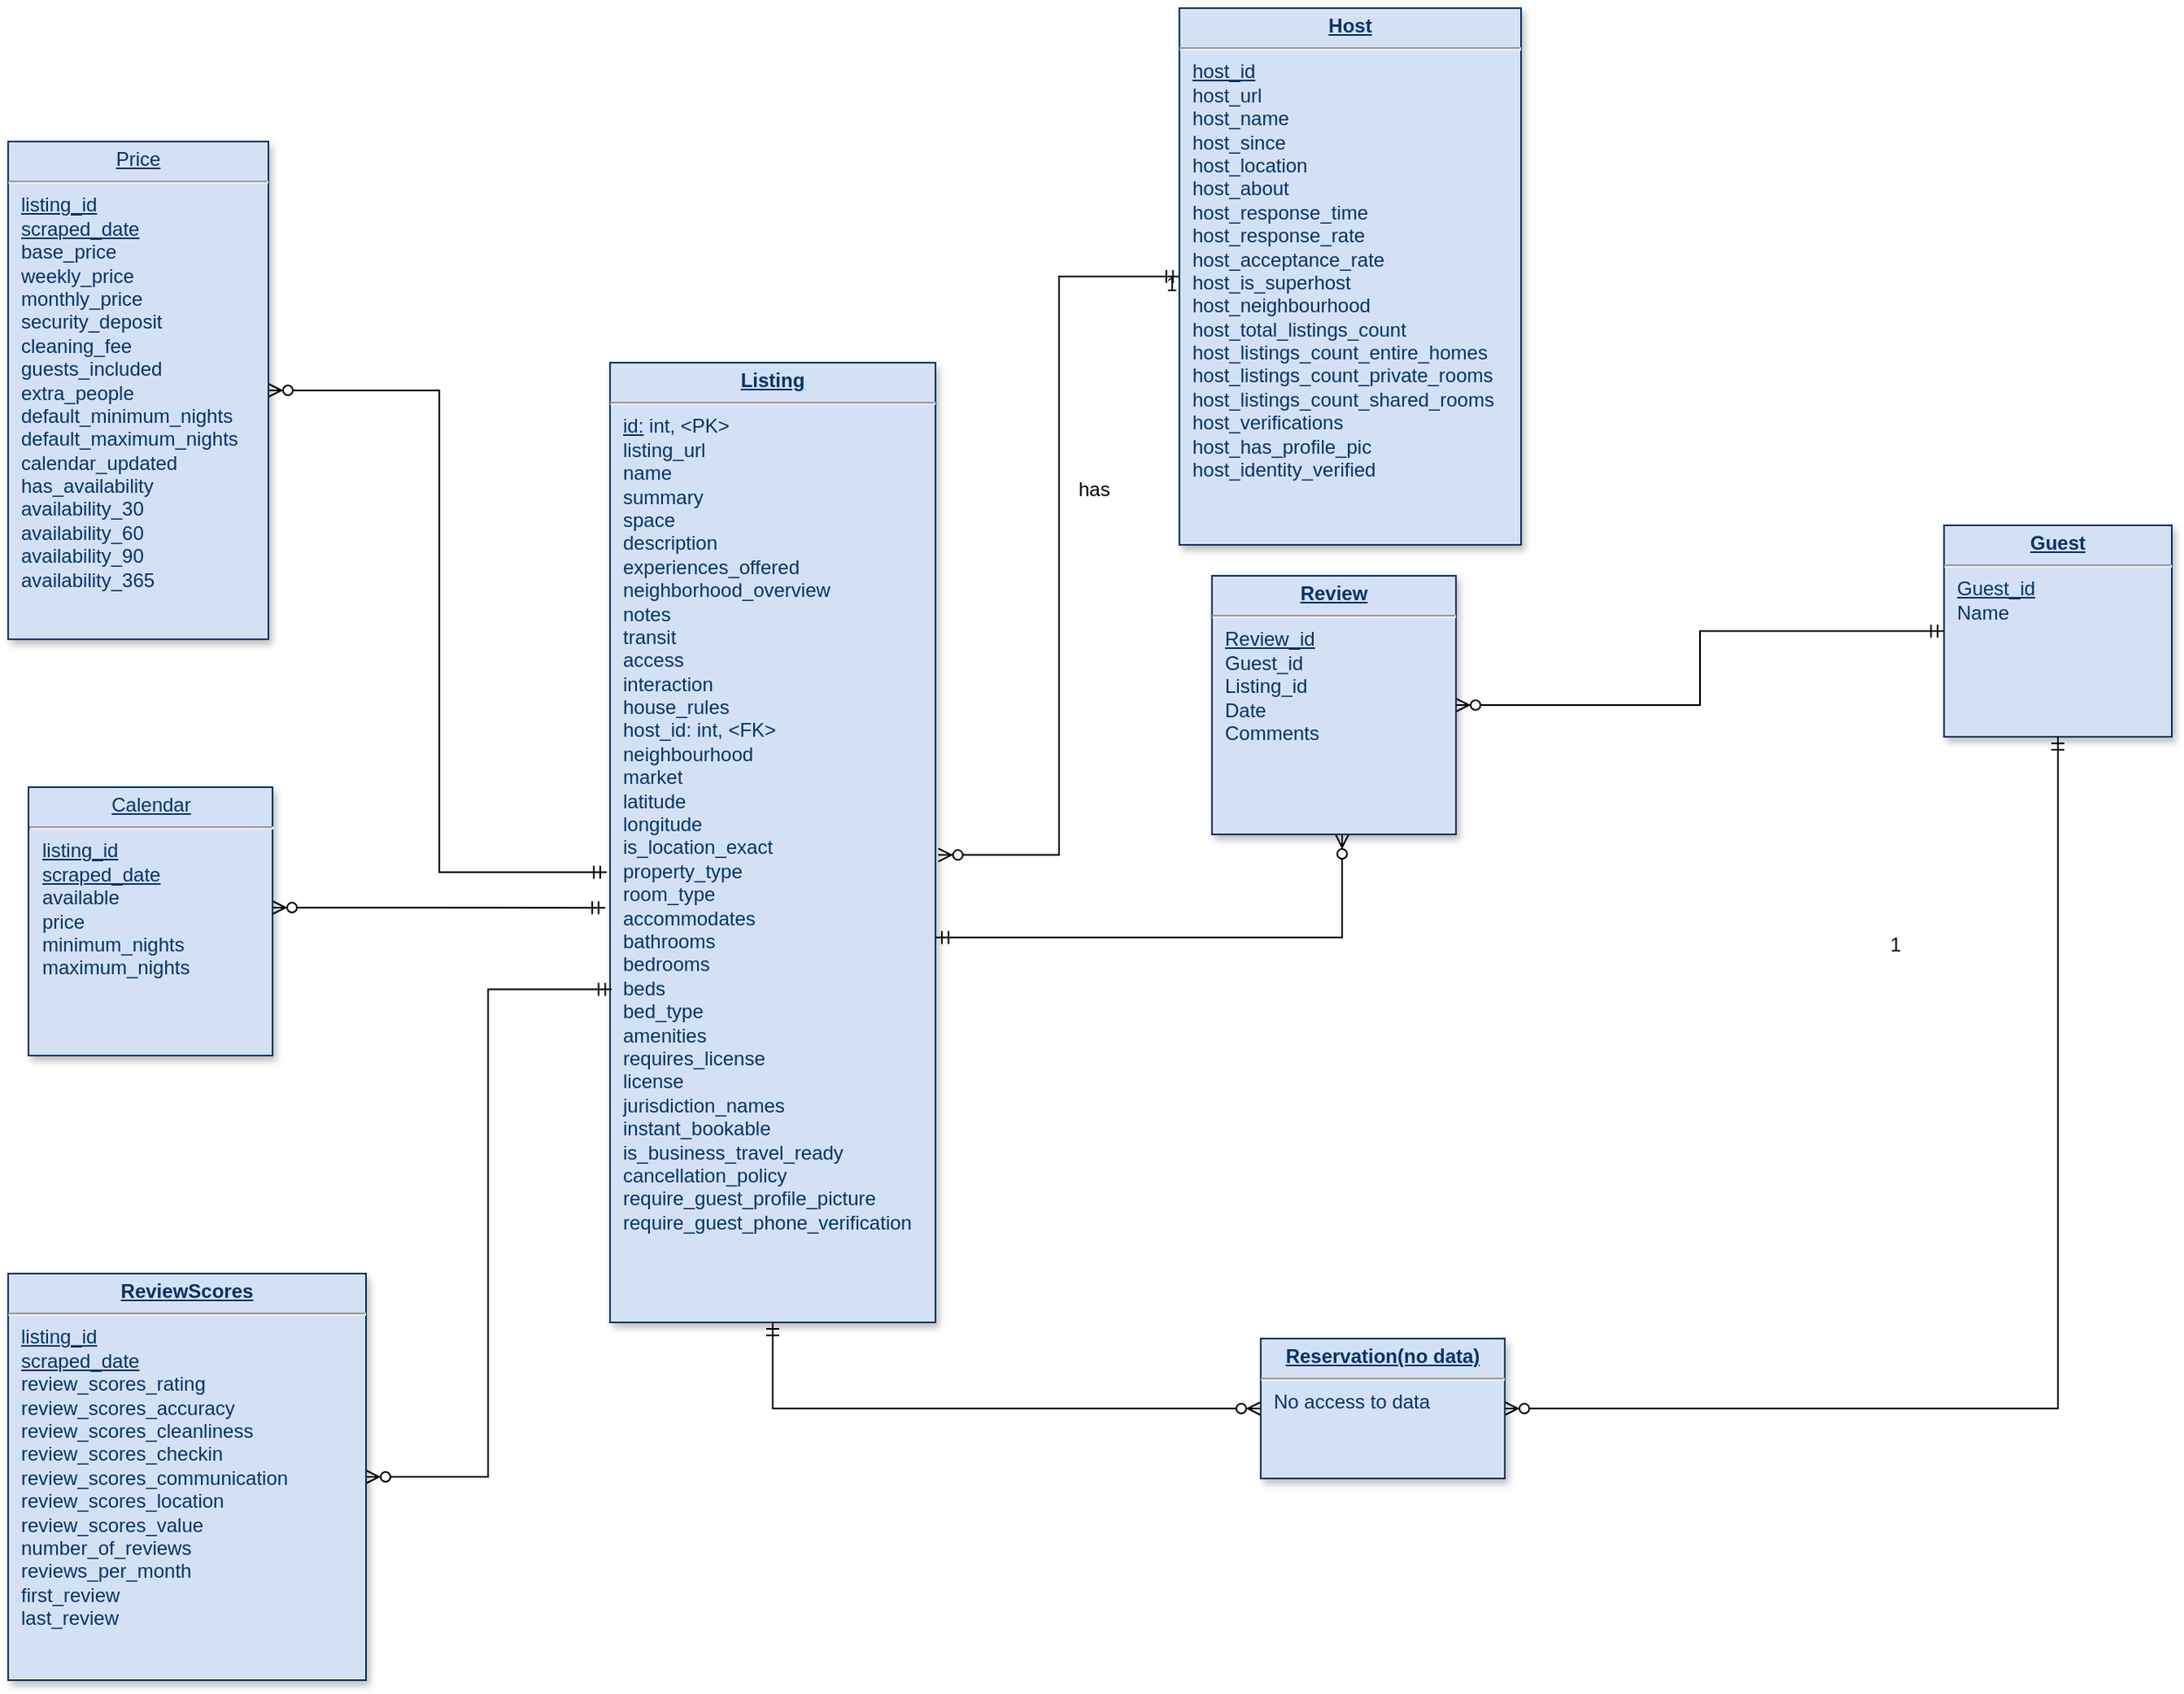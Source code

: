 <mxfile version="13.0.1" type="github" pages="2">
  <diagram name="Page-1" id="efa7a0a1-bf9b-a30e-e6df-94a7791c09e9">
    <mxGraphModel dx="1694" dy="450" grid="1" gridSize="10" guides="1" tooltips="1" connect="1" arrows="1" fold="1" page="1" pageScale="1" pageWidth="826" pageHeight="1169" background="#ffffff" math="0" shadow="0">
      <root>
        <mxCell id="0" />
        <mxCell id="1" parent="0" />
        <mxCell id="lqqPhRJmZ2Nz2HQKzQpE-115" style="rounded=0;orthogonalLoop=1;jettySize=auto;html=1;entryX=1.009;entryY=0.513;entryDx=0;entryDy=0;entryPerimeter=0;edgeStyle=elbowEdgeStyle;startArrow=ERmandOne;startFill=0;endArrow=ERzeroToMany;endFill=1;" parent="1" source="19" target="25" edge="1">
          <mxGeometry relative="1" as="geometry" />
        </mxCell>
        <mxCell id="19" value="&lt;p style=&quot;margin: 0px ; margin-top: 4px ; text-align: center ; text-decoration: underline&quot;&gt;&lt;strong&gt;Host&lt;/strong&gt;&lt;/p&gt;&lt;hr&gt;&lt;p style=&quot;margin: 0px ; margin-left: 8px&quot;&gt;&lt;u&gt;host_id&lt;/u&gt;&lt;/p&gt;&lt;p style=&quot;margin: 0px ; margin-left: 8px&quot;&gt;&lt;u&gt;&lt;/u&gt;&lt;/p&gt;&lt;p style=&quot;margin: 0px ; margin-left: 8px&quot;&gt;host_url&lt;/p&gt;&lt;p style=&quot;margin: 0px ; margin-left: 8px&quot;&gt;host_name&lt;/p&gt;&lt;p style=&quot;margin: 0px ; margin-left: 8px&quot;&gt;host_since&lt;/p&gt;&lt;p style=&quot;margin: 0px ; margin-left: 8px&quot;&gt;host_location&lt;/p&gt;&lt;p style=&quot;margin: 0px ; margin-left: 8px&quot;&gt;host_about&lt;/p&gt;&lt;p style=&quot;margin: 0px ; margin-left: 8px&quot;&gt;host_response_time&lt;/p&gt;&lt;p style=&quot;margin: 0px ; margin-left: 8px&quot;&gt;host_response_rate&lt;/p&gt;&lt;p style=&quot;margin: 0px ; margin-left: 8px&quot;&gt;host_acceptance_rate&lt;/p&gt;&lt;p style=&quot;margin: 0px ; margin-left: 8px&quot;&gt;host_is_superhost&lt;/p&gt;&lt;p style=&quot;margin: 0px ; margin-left: 8px&quot;&gt;host_neighbourhood&lt;/p&gt;&lt;p style=&quot;margin: 0px ; margin-left: 8px&quot;&gt;host_total_listings_count&lt;/p&gt;&lt;p style=&quot;margin: 0px ; margin-left: 8px&quot;&gt;host_listings_count_entire_homes&lt;/p&gt;&lt;p style=&quot;margin: 0px ; margin-left: 8px&quot;&gt;host_listings_count_private_rooms&lt;/p&gt;&lt;p style=&quot;margin: 0px ; margin-left: 8px&quot;&gt;host_listings_count_shared_rooms&lt;/p&gt;&lt;p style=&quot;margin: 0px ; margin-left: 8px&quot;&gt;host_verifications&lt;/p&gt;&lt;p style=&quot;margin: 0px ; margin-left: 8px&quot;&gt;host_has_profile_pic&lt;/p&gt;&lt;p style=&quot;margin: 0px ; margin-left: 8px&quot;&gt;host_identity_verified&lt;/p&gt;&lt;p style=&quot;margin: 0px ; margin-left: 8px&quot;&gt;&lt;br&gt;&lt;/p&gt;&lt;p style=&quot;margin: 0px ; margin-left: 8px&quot;&gt;&lt;br&gt;&lt;/p&gt;&lt;p style=&quot;margin: 0px ; margin-left: 8px&quot;&gt;&lt;br&gt;&lt;/p&gt;&lt;p style=&quot;margin: 0px ; margin-left: 8px&quot;&gt;&lt;br&gt;&lt;/p&gt;&lt;p style=&quot;margin: 0px ; margin-left: 8px&quot;&gt;&lt;br&gt;&lt;/p&gt;&lt;div&gt;&lt;br&gt;&lt;/div&gt;&lt;div&gt;&lt;br&gt;&lt;/div&gt;" style="verticalAlign=top;align=left;overflow=fill;fontSize=12;fontFamily=Helvetica;html=1;strokeColor=#003366;shadow=1;fillColor=#D4E1F5;fontColor=#003366" parent="1" vertex="1">
          <mxGeometry x="320" y="22" width="210" height="330" as="geometry" />
        </mxCell>
        <mxCell id="25" value="&lt;p style=&quot;margin: 0px ; margin-top: 4px ; text-align: center ; text-decoration: underline&quot;&gt;&lt;strong&gt;Listing&lt;/strong&gt;&lt;/p&gt;&lt;hr&gt;&lt;p style=&quot;margin: 0px ; margin-left: 8px&quot;&gt;&lt;u&gt;id:&lt;/u&gt; int, &amp;lt;PK&amp;gt;&lt;/p&gt;&lt;p style=&quot;margin: 0px ; margin-left: 8px&quot;&gt;listing_url&lt;br&gt;&lt;/p&gt;&lt;p style=&quot;margin: 0px ; margin-left: 8px&quot;&gt;&lt;span&gt;name&lt;/span&gt;&lt;br&gt;&lt;/p&gt;&lt;p style=&quot;margin: 0px ; margin-left: 8px&quot;&gt;&lt;span&gt;summary&lt;/span&gt;&lt;/p&gt;&lt;p style=&quot;margin: 0px ; margin-left: 8px&quot;&gt;&lt;span&gt;&lt;/span&gt;&lt;/p&gt;&lt;p style=&quot;margin: 0px ; margin-left: 8px&quot;&gt;space&lt;/p&gt;&lt;p style=&quot;margin: 0px ; margin-left: 8px&quot;&gt;description&lt;/p&gt;&lt;p style=&quot;margin: 0px ; margin-left: 8px&quot;&gt;experiences_offered&lt;/p&gt;&lt;p style=&quot;margin: 0px ; margin-left: 8px&quot;&gt;neighborhood_overview&lt;/p&gt;&lt;p style=&quot;margin: 0px ; margin-left: 8px&quot;&gt;notes&lt;/p&gt;&lt;p style=&quot;margin: 0px ; margin-left: 8px&quot;&gt;transit&lt;/p&gt;&lt;p style=&quot;margin: 0px ; margin-left: 8px&quot;&gt;access&lt;/p&gt;&lt;p style=&quot;margin: 0px ; margin-left: 8px&quot;&gt;interaction&lt;/p&gt;&lt;p style=&quot;margin: 0px ; margin-left: 8px&quot;&gt;house_rules&lt;/p&gt;&lt;p style=&quot;margin: 0px ; margin-left: 8px&quot;&gt;host_id: int, &amp;lt;FK&amp;gt;&lt;/p&gt;&lt;p style=&quot;margin: 0px ; margin-left: 8px&quot;&gt;neighbourhood&lt;/p&gt;&lt;p style=&quot;margin: 0px ; margin-left: 8px&quot;&gt;market&lt;/p&gt;&lt;p style=&quot;margin: 0px ; margin-left: 8px&quot;&gt;latitude&lt;/p&gt;&lt;p style=&quot;margin: 0px ; margin-left: 8px&quot;&gt;longitude&lt;/p&gt;&lt;p style=&quot;margin: 0px ; margin-left: 8px&quot;&gt;is_location_exact&lt;/p&gt;&lt;p style=&quot;margin: 0px ; margin-left: 8px&quot;&gt;property_type&lt;/p&gt;&lt;p style=&quot;margin: 0px ; margin-left: 8px&quot;&gt;room_type&lt;/p&gt;&lt;p style=&quot;margin: 0px ; margin-left: 8px&quot;&gt;accommodates&lt;/p&gt;&lt;p style=&quot;margin: 0px ; margin-left: 8px&quot;&gt;bathrooms&lt;/p&gt;&lt;p style=&quot;margin: 0px ; margin-left: 8px&quot;&gt;bedrooms&lt;/p&gt;&lt;p style=&quot;margin: 0px ; margin-left: 8px&quot;&gt;beds&lt;/p&gt;&lt;p style=&quot;margin: 0px ; margin-left: 8px&quot;&gt;bed_type&lt;/p&gt;&lt;p style=&quot;margin: 0px ; margin-left: 8px&quot;&gt;amenities&lt;/p&gt;&lt;p style=&quot;margin: 0px ; margin-left: 8px&quot;&gt;requires_license&lt;/p&gt;&lt;p style=&quot;margin: 0px ; margin-left: 8px&quot;&gt;license&lt;/p&gt;&lt;p style=&quot;margin: 0px ; margin-left: 8px&quot;&gt;jurisdiction_names&lt;/p&gt;&lt;p style=&quot;margin: 0px ; margin-left: 8px&quot;&gt;instant_bookable&lt;br&gt;&lt;/p&gt;&lt;p style=&quot;margin: 0px ; margin-left: 8px&quot;&gt;is_business_travel_ready&lt;/p&gt;&lt;p style=&quot;margin: 0px ; margin-left: 8px&quot;&gt;cancellation_policy&lt;/p&gt;&lt;p style=&quot;margin: 0px ; margin-left: 8px&quot;&gt;require_guest_profile_picture&lt;/p&gt;&lt;p style=&quot;margin: 0px ; margin-left: 8px&quot;&gt;require_guest_phone_verification&lt;/p&gt;&lt;p style=&quot;margin: 0px ; margin-left: 8px&quot;&gt;&lt;br&gt;&lt;/p&gt;&lt;div&gt;&lt;br&gt;&lt;/div&gt;&lt;div&gt;&lt;br&gt;&lt;/div&gt;&lt;div&gt;&lt;br&gt;&lt;/div&gt;&lt;div&gt;&lt;br&gt;&lt;/div&gt;&lt;p style=&quot;margin: 0px ; margin-left: 8px&quot;&gt;&lt;br&gt;&lt;/p&gt;&lt;div&gt;&lt;br&gt;&lt;/div&gt;&lt;p style=&quot;margin: 0px ; margin-left: 8px&quot;&gt;&lt;br&gt;&lt;/p&gt;&lt;div&gt;&lt;br&gt;&lt;/div&gt;&lt;div&gt;&lt;br&gt;&lt;/div&gt;&lt;div&gt;&lt;br&gt;&lt;/div&gt;&lt;div&gt;&lt;br&gt;&lt;/div&gt;&lt;div&gt;&lt;br&gt;&lt;/div&gt;&lt;div&gt;&lt;br&gt;&lt;/div&gt;&lt;div&gt;&lt;br&gt;&lt;/div&gt;&lt;div&gt;&lt;br&gt;&lt;/div&gt;&lt;div&gt;&lt;br&gt;&lt;/div&gt;&lt;div&gt;&lt;br&gt;&lt;/div&gt;&lt;p style=&quot;margin: 0px ; margin-left: 8px&quot;&gt;&lt;br&gt;&lt;/p&gt;&lt;div&gt;&lt;br&gt;&lt;/div&gt;&lt;div&gt;&lt;br&gt;&lt;/div&gt;&lt;div&gt;&lt;br&gt;&lt;/div&gt;&lt;div&gt;&lt;br&gt;&lt;/div&gt;&lt;div&gt;&lt;br&gt;&lt;/div&gt;&lt;div&gt;&lt;br&gt;&lt;/div&gt;&lt;div&gt;&lt;br&gt;&lt;/div&gt;&lt;div&gt;&lt;br&gt;&lt;/div&gt;&lt;div&gt;&lt;br&gt;&lt;/div&gt;&lt;div&gt;&lt;br&gt;&lt;/div&gt;&lt;div&gt;&lt;br&gt;&lt;/div&gt;&lt;div&gt;&lt;br&gt;&lt;/div&gt;&lt;p style=&quot;margin: 0px ; margin-left: 8px&quot;&gt;&lt;br&gt;&lt;/p&gt;&lt;p style=&quot;margin: 0px ; margin-left: 8px&quot;&gt;&lt;br&gt;&lt;/p&gt;&lt;p style=&quot;margin: 0px ; margin-left: 8px&quot;&gt;&lt;br&gt;&lt;/p&gt;&lt;p style=&quot;margin: 0px ; margin-left: 8px&quot;&gt;&lt;br&gt;&lt;/p&gt;&lt;p style=&quot;margin: 0px ; margin-left: 8px&quot;&gt;&lt;br&gt;&lt;/p&gt;&lt;p style=&quot;margin: 0px ; margin-left: 8px&quot;&gt;&lt;br&gt;&lt;/p&gt;&lt;div&gt;&lt;br&gt;&lt;/div&gt;&lt;div&gt;&lt;br&gt;&lt;/div&gt;&lt;p style=&quot;margin: 0px ; margin-left: 8px&quot;&gt;&lt;br&gt;&lt;/p&gt;&lt;p style=&quot;margin: 0px ; margin-left: 8px&quot;&gt;&lt;br&gt;&lt;/p&gt;&lt;p style=&quot;margin: 0px ; margin-left: 8px&quot;&gt;&lt;br&gt;&lt;/p&gt;&lt;div&gt;&lt;br&gt;&lt;/div&gt;&lt;p style=&quot;margin: 0px ; margin-left: 8px&quot;&gt;&lt;br&gt;&lt;/p&gt;&lt;p style=&quot;margin: 0px ; margin-left: 8px&quot;&gt;&lt;br&gt;&lt;/p&gt;&lt;div&gt;&lt;br&gt;&lt;/div&gt;&lt;div&gt;&lt;br&gt;&lt;/div&gt;&lt;p style=&quot;margin: 0px ; margin-left: 8px&quot;&gt;&lt;br&gt;&lt;/p&gt;&lt;div&gt;&lt;br&gt;&lt;/div&gt;&lt;p style=&quot;margin: 0px ; margin-left: 8px&quot;&gt;&lt;br&gt;&lt;/p&gt;&lt;div&gt;&lt;br&gt;&lt;/div&gt;&lt;div&gt;&lt;br&gt;&lt;/div&gt;&lt;div&gt;&lt;br&gt;&lt;/div&gt;&lt;p style=&quot;margin: 0px ; margin-left: 8px&quot;&gt;&lt;br&gt;&lt;/p&gt;&lt;div&gt;&lt;br&gt;&lt;/div&gt;&lt;div&gt;&lt;span&gt;&lt;br&gt;&lt;/span&gt;&lt;/div&gt;&lt;p style=&quot;margin: 0px ; margin-left: 8px&quot;&gt;&lt;br&gt;&lt;/p&gt;&lt;div&gt;&lt;br&gt;&lt;/div&gt;&lt;p style=&quot;margin: 0px ; margin-left: 8px&quot;&gt;&lt;br&gt;&lt;/p&gt;" style="verticalAlign=top;align=left;overflow=fill;fontSize=12;fontFamily=Helvetica;html=1;strokeColor=#003366;shadow=1;fillColor=#D4E1F5;fontColor=#003366" parent="1" vertex="1">
          <mxGeometry x="-30" y="240" width="200" height="590" as="geometry" />
        </mxCell>
        <mxCell id="lqqPhRJmZ2Nz2HQKzQpE-125" style="edgeStyle=elbowEdgeStyle;rounded=0;orthogonalLoop=1;jettySize=auto;html=1;entryX=1;entryY=0.5;entryDx=0;entryDy=0;startArrow=ERmandOne;startFill=0;endArrow=ERzeroToMany;endFill=1;" parent="1" source="35" target="lqqPhRJmZ2Nz2HQKzQpE-124" edge="1">
          <mxGeometry relative="1" as="geometry" />
        </mxCell>
        <mxCell id="35" value="&lt;p style=&quot;margin: 0px ; margin-top: 4px ; text-align: center ; text-decoration: underline&quot;&gt;&lt;strong&gt;Guest&lt;/strong&gt;&lt;/p&gt;&lt;hr&gt;&lt;p style=&quot;margin: 0px ; margin-left: 8px&quot;&gt;&lt;u&gt;Guest_id&lt;/u&gt;&lt;/p&gt;&lt;p style=&quot;margin: 0px ; margin-left: 8px&quot;&gt;Name&lt;/p&gt;&lt;p style=&quot;margin: 0px ; margin-left: 8px&quot;&gt;&lt;br&gt;&lt;/p&gt;" style="verticalAlign=top;align=left;overflow=fill;fontSize=12;fontFamily=Helvetica;html=1;strokeColor=#003366;shadow=1;fillColor=#D4E1F5;fontColor=#003366" parent="1" vertex="1">
          <mxGeometry x="790" y="340" width="140" height="130" as="geometry" />
        </mxCell>
        <mxCell id="lqqPhRJmZ2Nz2HQKzQpE-117" style="edgeStyle=elbowEdgeStyle;rounded=0;orthogonalLoop=1;jettySize=auto;html=1;entryX=-0.015;entryY=0.568;entryDx=0;entryDy=0;startArrow=ERzeroToMany;startFill=1;endArrow=ERmandOne;endFill=0;entryPerimeter=0;" parent="1" source="lqqPhRJmZ2Nz2HQKzQpE-114" target="25" edge="1">
          <mxGeometry relative="1" as="geometry">
            <Array as="points">
              <mxPoint x="-140" y="575" />
              <mxPoint x="-70" y="575" />
              <mxPoint x="-110" y="610" />
              <mxPoint x="-252" y="590" />
              <mxPoint x="-210" y="610" />
              <mxPoint x="-120" y="590" />
              <mxPoint x="100" y="1030" />
              <mxPoint x="105" y="900" />
            </Array>
          </mxGeometry>
        </mxCell>
        <mxCell id="lqqPhRJmZ2Nz2HQKzQpE-114" value="&lt;p style=&quot;margin: 0px ; margin-top: 4px ; text-align: center ; text-decoration: underline&quot;&gt;&lt;span style=&quot;text-align: left&quot;&gt;Calendar&lt;/span&gt;&lt;br&gt;&lt;/p&gt;&lt;hr&gt;&lt;p style=&quot;margin: 0px 0px 0px 8px&quot;&gt;&lt;u&gt;&lt;span&gt;listing_id&lt;/span&gt;&lt;br&gt;&lt;/u&gt;&lt;/p&gt;&lt;p style=&quot;margin: 0px 0px 0px 8px&quot;&gt;&lt;u&gt;scraped_date&lt;/u&gt;&lt;br&gt;&lt;/p&gt;&lt;p style=&quot;margin: 0px 0px 0px 8px&quot;&gt;available&lt;/p&gt;&lt;p style=&quot;margin: 0px 0px 0px 8px&quot;&gt;price&lt;/p&gt;&lt;p style=&quot;margin: 0px 0px 0px 8px&quot;&gt;minimum_nights&lt;/p&gt;&lt;p style=&quot;margin: 0px 0px 0px 8px&quot;&gt;maximum_nights&lt;/p&gt;&lt;p style=&quot;margin: 0px 0px 0px 8px&quot;&gt;&lt;br&gt;&lt;/p&gt;&lt;p style=&quot;margin: 0px 0px 0px 8px&quot;&gt;&lt;br&gt;&lt;/p&gt;&lt;div&gt;&lt;br&gt;&lt;/div&gt;&lt;div&gt;&lt;br&gt;&lt;/div&gt;" style="verticalAlign=top;align=left;overflow=fill;fontSize=12;fontFamily=Helvetica;html=1;strokeColor=#003366;shadow=1;fillColor=#D4E1F5;fontColor=#003366" parent="1" vertex="1">
          <mxGeometry x="-387.5" y="501" width="150" height="165" as="geometry" />
        </mxCell>
        <mxCell id="lqqPhRJmZ2Nz2HQKzQpE-116" value="has" style="text;html=1;resizable=0;points=[];autosize=1;align=left;verticalAlign=top;spacingTop=-4;" parent="1" vertex="1">
          <mxGeometry x="256" y="308" width="30" height="20" as="geometry" />
        </mxCell>
        <mxCell id="lqqPhRJmZ2Nz2HQKzQpE-120" value="1" style="text;html=1;resizable=0;points=[];autosize=1;align=left;verticalAlign=top;spacingTop=-4;" parent="1" vertex="1">
          <mxGeometry x="310" y="182" width="20" height="20" as="geometry" />
        </mxCell>
        <mxCell id="lqqPhRJmZ2Nz2HQKzQpE-129" style="edgeStyle=elbowEdgeStyle;rounded=0;orthogonalLoop=1;jettySize=auto;html=1;entryX=1;entryY=0.599;entryDx=0;entryDy=0;entryPerimeter=0;startArrow=ERzeroToMany;startFill=1;endArrow=ERmandOne;endFill=0;" parent="1" source="lqqPhRJmZ2Nz2HQKzQpE-124" target="25" edge="1">
          <mxGeometry relative="1" as="geometry">
            <Array as="points">
              <mxPoint x="420" y="420" />
            </Array>
          </mxGeometry>
        </mxCell>
        <mxCell id="lqqPhRJmZ2Nz2HQKzQpE-124" value="&lt;p style=&quot;margin: 0px ; margin-top: 4px ; text-align: center ; text-decoration: underline&quot;&gt;&lt;strong&gt;Review&lt;/strong&gt;&lt;/p&gt;&lt;hr&gt;&lt;p style=&quot;margin: 0px ; margin-left: 8px&quot;&gt;&lt;u&gt;Review_id&lt;/u&gt;&lt;/p&gt;&lt;p style=&quot;margin: 0px ; margin-left: 8px&quot;&gt;Guest_id&lt;/p&gt;&lt;p style=&quot;margin: 0px ; margin-left: 8px&quot;&gt;Listing_id&lt;/p&gt;&lt;p style=&quot;margin: 0px ; margin-left: 8px&quot;&gt;Date&lt;/p&gt;&lt;p style=&quot;margin: 0px ; margin-left: 8px&quot;&gt;Comments&lt;/p&gt;&lt;p style=&quot;margin: 0px ; margin-left: 8px&quot;&gt;&lt;br&gt;&lt;/p&gt;" style="verticalAlign=top;align=left;overflow=fill;fontSize=12;fontFamily=Helvetica;html=1;strokeColor=#003366;shadow=1;fillColor=#D4E1F5;fontColor=#003366" parent="1" vertex="1">
          <mxGeometry x="340" y="371" width="150" height="159" as="geometry" />
        </mxCell>
        <mxCell id="lqqPhRJmZ2Nz2HQKzQpE-127" value="1" style="text;html=1;resizable=0;points=[];autosize=1;align=left;verticalAlign=top;spacingTop=-4;" parent="1" vertex="1">
          <mxGeometry x="755" y="588" width="20" height="20" as="geometry" />
        </mxCell>
        <mxCell id="Lq-QsG5f6IQwvaMi2bJ0-45" style="edgeStyle=orthogonalEdgeStyle;rounded=0;orthogonalLoop=1;jettySize=auto;html=1;entryX=0.005;entryY=0.653;entryDx=0;entryDy=0;entryPerimeter=0;startArrow=ERzeroToMany;startFill=1;endArrow=ERmandOne;endFill=0;" parent="1" source="Lq-QsG5f6IQwvaMi2bJ0-36" target="25" edge="1">
          <mxGeometry relative="1" as="geometry" />
        </mxCell>
        <mxCell id="Lq-QsG5f6IQwvaMi2bJ0-36" value="&lt;p style=&quot;margin: 0px ; margin-top: 4px ; text-align: center ; text-decoration: underline&quot;&gt;&lt;strong&gt;ReviewScores&lt;/strong&gt;&lt;/p&gt;&lt;hr&gt;&lt;p style=&quot;margin: 0px 0px 0px 8px&quot;&gt;&lt;span&gt;&lt;u&gt;listing_id&lt;/u&gt;&lt;/span&gt;&lt;/p&gt;&lt;p style=&quot;margin: 0px ; margin-left: 8px&quot;&gt;&lt;span&gt;&lt;u&gt;scraped_date&lt;/u&gt;&lt;/span&gt;&lt;/p&gt;&lt;p style=&quot;margin: 0px ; margin-left: 8px&quot;&gt;review_scores_rating&lt;/p&gt;&lt;p style=&quot;margin: 0px ; margin-left: 8px&quot;&gt;review_scores_accuracy&lt;/p&gt;&lt;p style=&quot;margin: 0px ; margin-left: 8px&quot;&gt;review_scores_cleanliness&lt;/p&gt;&lt;p style=&quot;margin: 0px ; margin-left: 8px&quot;&gt;review_scores_checkin&lt;/p&gt;&lt;p style=&quot;margin: 0px ; margin-left: 8px&quot;&gt;review_scores_communication&lt;/p&gt;&lt;p style=&quot;margin: 0px ; margin-left: 8px&quot;&gt;review_scores_location&lt;/p&gt;&lt;p style=&quot;margin: 0px ; margin-left: 8px&quot;&gt;review_scores_value&lt;/p&gt;&lt;p style=&quot;margin: 0px ; margin-left: 8px&quot;&gt;number_of_reviews&lt;br&gt;&lt;/p&gt;&lt;p style=&quot;margin: 0px ; margin-left: 8px&quot;&gt;reviews_per_month&lt;br&gt;&lt;/p&gt;&lt;p style=&quot;margin: 0px ; margin-left: 8px&quot;&gt;first_review&lt;br&gt;&lt;/p&gt;&lt;p style=&quot;margin: 0px ; margin-left: 8px&quot;&gt;last_review&lt;br&gt;&lt;/p&gt;" style="verticalAlign=top;align=left;overflow=fill;fontSize=12;fontFamily=Helvetica;html=1;strokeColor=#003366;shadow=1;fillColor=#D4E1F5;fontColor=#003366" parent="1" vertex="1">
          <mxGeometry x="-400" y="800" width="220" height="250" as="geometry" />
        </mxCell>
        <mxCell id="Lq-QsG5f6IQwvaMi2bJ0-42" style="edgeStyle=orthogonalEdgeStyle;rounded=0;orthogonalLoop=1;jettySize=auto;html=1;exitX=0;exitY=0.5;exitDx=0;exitDy=0;entryX=0.5;entryY=1;entryDx=0;entryDy=0;startArrow=ERzeroToMany;startFill=1;endArrow=ERmandOne;endFill=0;" parent="1" source="Lq-QsG5f6IQwvaMi2bJ0-40" target="25" edge="1">
          <mxGeometry relative="1" as="geometry" />
        </mxCell>
        <mxCell id="Lq-QsG5f6IQwvaMi2bJ0-47" style="edgeStyle=orthogonalEdgeStyle;rounded=0;orthogonalLoop=1;jettySize=auto;html=1;exitX=1;exitY=0.5;exitDx=0;exitDy=0;entryX=0.5;entryY=1;entryDx=0;entryDy=0;startArrow=ERzeroToMany;startFill=1;endArrow=ERmandOne;endFill=0;" parent="1" source="Lq-QsG5f6IQwvaMi2bJ0-40" target="35" edge="1">
          <mxGeometry relative="1" as="geometry" />
        </mxCell>
        <mxCell id="Lq-QsG5f6IQwvaMi2bJ0-40" value="&lt;p style=&quot;margin: 0px ; margin-top: 4px ; text-align: center ; text-decoration: underline&quot;&gt;&lt;b&gt;Reservation(no data)&lt;/b&gt;&lt;/p&gt;&lt;hr&gt;&lt;p style=&quot;margin: 0px ; margin-left: 8px&quot;&gt;No access to data&lt;/p&gt;" style="verticalAlign=top;align=left;overflow=fill;fontSize=12;fontFamily=Helvetica;html=1;strokeColor=#003366;shadow=1;fillColor=#D4E1F5;fontColor=#003366" parent="1" vertex="1">
          <mxGeometry x="370" y="840" width="150" height="86" as="geometry" />
        </mxCell>
        <mxCell id="Lq-QsG5f6IQwvaMi2bJ0-44" style="edgeStyle=orthogonalEdgeStyle;rounded=0;orthogonalLoop=1;jettySize=auto;html=1;entryX=-0.01;entryY=0.531;entryDx=0;entryDy=0;entryPerimeter=0;startArrow=ERzeroToMany;startFill=1;endArrow=ERmandOne;endFill=0;" parent="1" source="Lq-QsG5f6IQwvaMi2bJ0-43" target="25" edge="1">
          <mxGeometry relative="1" as="geometry" />
        </mxCell>
        <mxCell id="Lq-QsG5f6IQwvaMi2bJ0-43" value="&lt;p style=&quot;margin: 0px ; margin-top: 4px ; text-align: center ; text-decoration: underline&quot;&gt;&lt;span style=&quot;text-align: left&quot;&gt;Price&lt;/span&gt;&lt;br&gt;&lt;/p&gt;&lt;hr&gt;&lt;p style=&quot;margin: 0px 0px 0px 8px&quot;&gt;&lt;span&gt;&lt;u&gt;listing_id&lt;/u&gt;&lt;/span&gt;&lt;br&gt;&lt;/p&gt;&lt;p style=&quot;margin: 0px 0px 0px 8px&quot;&gt;&lt;u&gt;scraped_date&lt;/u&gt;&lt;/p&gt;&lt;p style=&quot;margin: 0px 0px 0px 8px&quot;&gt;base_price&lt;/p&gt;&lt;p style=&quot;margin: 0px 0px 0px 8px&quot;&gt;weekly_price&lt;/p&gt;&lt;p style=&quot;margin: 0px 0px 0px 8px&quot;&gt;monthly_price&lt;/p&gt;&lt;p style=&quot;margin: 0px 0px 0px 8px&quot;&gt;security_deposit&lt;/p&gt;&lt;p style=&quot;margin: 0px 0px 0px 8px&quot;&gt;cleaning_fee&lt;/p&gt;&lt;p style=&quot;margin: 0px 0px 0px 8px&quot;&gt;guests_included&lt;/p&gt;&lt;p style=&quot;margin: 0px 0px 0px 8px&quot;&gt;extra_people&lt;/p&gt;&lt;p style=&quot;margin: 0px 0px 0px 8px&quot;&gt;default_minimum_nights&lt;/p&gt;&lt;p style=&quot;margin: 0px 0px 0px 8px&quot;&gt;default_maximum_nights&lt;/p&gt;&lt;p style=&quot;margin: 0px 0px 0px 8px&quot;&gt;calendar_updated&lt;/p&gt;&lt;p style=&quot;margin: 0px 0px 0px 8px&quot;&gt;has_availability&lt;span style=&quot;white-space: pre&quot;&gt;	&lt;/span&gt;&lt;/p&gt;&lt;p style=&quot;margin: 0px 0px 0px 8px&quot;&gt;availability_30&lt;span style=&quot;white-space: pre&quot;&gt;	&lt;/span&gt;&lt;/p&gt;&lt;p style=&quot;margin: 0px 0px 0px 8px&quot;&gt;availability_60&lt;span style=&quot;white-space: pre&quot;&gt;	&lt;/span&gt;&lt;/p&gt;&lt;p style=&quot;margin: 0px 0px 0px 8px&quot;&gt;availability_90&lt;span style=&quot;white-space: pre&quot;&gt;	&lt;/span&gt;&lt;/p&gt;&lt;p style=&quot;margin: 0px 0px 0px 8px&quot;&gt;availability_365&lt;/p&gt;&lt;p style=&quot;margin: 0px 0px 0px 8px&quot;&gt;&lt;br&gt;&lt;/p&gt;&lt;div&gt;&lt;br&gt;&lt;/div&gt;&lt;div&gt;&lt;br&gt;&lt;/div&gt;" style="verticalAlign=top;align=left;overflow=fill;fontSize=12;fontFamily=Helvetica;html=1;strokeColor=#003366;shadow=1;fillColor=#D4E1F5;fontColor=#003366" parent="1" vertex="1">
          <mxGeometry x="-400" y="104" width="160" height="306" as="geometry" />
        </mxCell>
      </root>
    </mxGraphModel>
  </diagram>
  <diagram name="Copy of Page-1" id="Ky_bK7YH-y5sxauR-nvj">
    <mxGraphModel dx="1694" dy="401" grid="1" gridSize="10" guides="1" tooltips="1" connect="1" arrows="1" fold="1" page="1" pageScale="1" pageWidth="826" pageHeight="1169" background="#ffffff" math="0" shadow="0">
      <root>
        <mxCell id="arGysdYobe0eDBZEuCI6-0" />
        <mxCell id="arGysdYobe0eDBZEuCI6-1" parent="arGysdYobe0eDBZEuCI6-0" />
        <mxCell id="arGysdYobe0eDBZEuCI6-2" style="rounded=0;orthogonalLoop=1;jettySize=auto;html=1;entryX=1.009;entryY=0.513;entryDx=0;entryDy=0;entryPerimeter=0;edgeStyle=elbowEdgeStyle;startArrow=ERmandOne;startFill=0;endArrow=ERzeroToMany;endFill=1;" edge="1" parent="arGysdYobe0eDBZEuCI6-1" source="arGysdYobe0eDBZEuCI6-3" target="arGysdYobe0eDBZEuCI6-4">
          <mxGeometry relative="1" as="geometry" />
        </mxCell>
        <mxCell id="arGysdYobe0eDBZEuCI6-3" value="&lt;p style=&quot;margin: 0px ; margin-top: 4px ; text-align: center ; text-decoration: underline&quot;&gt;&lt;strong&gt;Host&lt;/strong&gt;&lt;/p&gt;&lt;hr&gt;&lt;p style=&quot;margin: 0px ; margin-left: 8px&quot;&gt;&lt;u&gt;host_id&lt;/u&gt;&lt;/p&gt;&lt;p style=&quot;margin: 0px ; margin-left: 8px&quot;&gt;&lt;u&gt;&lt;/u&gt;&lt;/p&gt;&lt;p style=&quot;margin: 0px ; margin-left: 8px&quot;&gt;host_url&lt;/p&gt;&lt;p style=&quot;margin: 0px ; margin-left: 8px&quot;&gt;host_name&lt;/p&gt;&lt;p style=&quot;margin: 0px ; margin-left: 8px&quot;&gt;host_since&lt;/p&gt;&lt;p style=&quot;margin: 0px ; margin-left: 8px&quot;&gt;host_location&lt;/p&gt;&lt;p style=&quot;margin: 0px ; margin-left: 8px&quot;&gt;host_about&lt;/p&gt;&lt;p style=&quot;margin: 0px ; margin-left: 8px&quot;&gt;host_response_time&lt;/p&gt;&lt;p style=&quot;margin: 0px ; margin-left: 8px&quot;&gt;host_response_rate&lt;/p&gt;&lt;p style=&quot;margin: 0px ; margin-left: 8px&quot;&gt;host_acceptance_rate&lt;/p&gt;&lt;p style=&quot;margin: 0px ; margin-left: 8px&quot;&gt;host_is_superhost&lt;/p&gt;&lt;p style=&quot;margin: 0px ; margin-left: 8px&quot;&gt;host_neighbourhood&lt;/p&gt;&lt;p style=&quot;margin: 0px ; margin-left: 8px&quot;&gt;host_total_listings_count&lt;/p&gt;&lt;p style=&quot;margin: 0px ; margin-left: 8px&quot;&gt;host_listings_count_entire_homes&lt;/p&gt;&lt;p style=&quot;margin: 0px ; margin-left: 8px&quot;&gt;host_listings_count_private_rooms&lt;/p&gt;&lt;p style=&quot;margin: 0px ; margin-left: 8px&quot;&gt;host_listings_count_shared_rooms&lt;/p&gt;&lt;p style=&quot;margin: 0px ; margin-left: 8px&quot;&gt;host_verifications&lt;/p&gt;&lt;p style=&quot;margin: 0px ; margin-left: 8px&quot;&gt;host_has_profile_pic&lt;/p&gt;&lt;p style=&quot;margin: 0px ; margin-left: 8px&quot;&gt;host_identity_verified&lt;/p&gt;&lt;p style=&quot;margin: 0px ; margin-left: 8px&quot;&gt;&lt;br&gt;&lt;/p&gt;&lt;p style=&quot;margin: 0px ; margin-left: 8px&quot;&gt;&lt;br&gt;&lt;/p&gt;&lt;p style=&quot;margin: 0px ; margin-left: 8px&quot;&gt;&lt;br&gt;&lt;/p&gt;&lt;p style=&quot;margin: 0px ; margin-left: 8px&quot;&gt;&lt;br&gt;&lt;/p&gt;&lt;p style=&quot;margin: 0px ; margin-left: 8px&quot;&gt;&lt;br&gt;&lt;/p&gt;&lt;div&gt;&lt;br&gt;&lt;/div&gt;&lt;div&gt;&lt;br&gt;&lt;/div&gt;" style="verticalAlign=top;align=left;overflow=fill;fontSize=12;fontFamily=Helvetica;html=1;strokeColor=#003366;shadow=1;fillColor=#D4E1F5;fontColor=#003366" vertex="1" parent="arGysdYobe0eDBZEuCI6-1">
          <mxGeometry x="324" y="630" width="210" height="300" as="geometry" />
        </mxCell>
        <mxCell id="arGysdYobe0eDBZEuCI6-4" value="&lt;p style=&quot;margin: 0px ; margin-top: 4px ; text-align: center ; text-decoration: underline&quot;&gt;&lt;strong&gt;Listing&lt;/strong&gt;&lt;/p&gt;&lt;hr&gt;&lt;p style=&quot;margin: 0px ; margin-left: 8px&quot;&gt;&lt;u&gt;id:&lt;/u&gt; int, &amp;lt;PK&amp;gt;&lt;/p&gt;&lt;p style=&quot;margin: 0px ; margin-left: 8px&quot;&gt;listing_url&lt;br&gt;&lt;/p&gt;&lt;p style=&quot;margin: 0px ; margin-left: 8px&quot;&gt;&lt;span&gt;name&lt;/span&gt;&lt;br&gt;&lt;/p&gt;&lt;p style=&quot;margin: 0px ; margin-left: 8px&quot;&gt;&lt;span&gt;summary&lt;/span&gt;&lt;/p&gt;&lt;p style=&quot;margin: 0px ; margin-left: 8px&quot;&gt;&lt;span&gt;&lt;/span&gt;&lt;/p&gt;&lt;p style=&quot;margin: 0px ; margin-left: 8px&quot;&gt;space&lt;/p&gt;&lt;p style=&quot;margin: 0px ; margin-left: 8px&quot;&gt;description&lt;/p&gt;&lt;p style=&quot;margin: 0px ; margin-left: 8px&quot;&gt;experiences_offered&lt;/p&gt;&lt;p style=&quot;margin: 0px ; margin-left: 8px&quot;&gt;neighborhood_overview&lt;/p&gt;&lt;p style=&quot;margin: 0px ; margin-left: 8px&quot;&gt;notes&lt;/p&gt;&lt;p style=&quot;margin: 0px ; margin-left: 8px&quot;&gt;transit&lt;/p&gt;&lt;p style=&quot;margin: 0px ; margin-left: 8px&quot;&gt;access&lt;/p&gt;&lt;p style=&quot;margin: 0px ; margin-left: 8px&quot;&gt;interaction&lt;/p&gt;&lt;p style=&quot;margin: 0px ; margin-left: 8px&quot;&gt;house_rules&lt;/p&gt;&lt;p style=&quot;margin: 0px ; margin-left: 8px&quot;&gt;host_id: int, &amp;lt;FK&amp;gt;&lt;/p&gt;&lt;p style=&quot;margin: 0px ; margin-left: 8px&quot;&gt;neighbourhood&lt;/p&gt;&lt;p style=&quot;margin: 0px ; margin-left: 8px&quot;&gt;market&lt;/p&gt;&lt;p style=&quot;margin: 0px ; margin-left: 8px&quot;&gt;latitude&lt;/p&gt;&lt;p style=&quot;margin: 0px ; margin-left: 8px&quot;&gt;longitude&lt;/p&gt;&lt;p style=&quot;margin: 0px ; margin-left: 8px&quot;&gt;is_location_exact&lt;/p&gt;&lt;p style=&quot;margin: 0px ; margin-left: 8px&quot;&gt;property_type&lt;/p&gt;&lt;p style=&quot;margin: 0px ; margin-left: 8px&quot;&gt;room_type&lt;/p&gt;&lt;p style=&quot;margin: 0px ; margin-left: 8px&quot;&gt;accommodates&lt;/p&gt;&lt;p style=&quot;margin: 0px ; margin-left: 8px&quot;&gt;bathrooms&lt;/p&gt;&lt;p style=&quot;margin: 0px ; margin-left: 8px&quot;&gt;bedrooms&lt;/p&gt;&lt;p style=&quot;margin: 0px ; margin-left: 8px&quot;&gt;beds&lt;/p&gt;&lt;p style=&quot;margin: 0px ; margin-left: 8px&quot;&gt;bed_type&lt;/p&gt;&lt;p style=&quot;margin: 0px ; margin-left: 8px&quot;&gt;amenities&lt;/p&gt;&lt;p style=&quot;margin: 0px ; margin-left: 8px&quot;&gt;requires_license&lt;/p&gt;&lt;p style=&quot;margin: 0px ; margin-left: 8px&quot;&gt;license&lt;/p&gt;&lt;p style=&quot;margin: 0px ; margin-left: 8px&quot;&gt;jurisdiction_names&lt;/p&gt;&lt;p style=&quot;margin: 0px ; margin-left: 8px&quot;&gt;instant_bookable&lt;br&gt;&lt;/p&gt;&lt;p style=&quot;margin: 0px ; margin-left: 8px&quot;&gt;is_business_travel_ready&lt;/p&gt;&lt;p style=&quot;margin: 0px ; margin-left: 8px&quot;&gt;cancellation_policy&lt;/p&gt;&lt;p style=&quot;margin: 0px ; margin-left: 8px&quot;&gt;require_guest_profile_picture&lt;/p&gt;&lt;p style=&quot;margin: 0px ; margin-left: 8px&quot;&gt;require_guest_phone_verification&lt;/p&gt;&lt;p style=&quot;margin: 0px ; margin-left: 8px&quot;&gt;&lt;br&gt;&lt;/p&gt;&lt;div&gt;&lt;br&gt;&lt;/div&gt;&lt;div&gt;&lt;br&gt;&lt;/div&gt;&lt;div&gt;&lt;br&gt;&lt;/div&gt;&lt;div&gt;&lt;br&gt;&lt;/div&gt;&lt;p style=&quot;margin: 0px ; margin-left: 8px&quot;&gt;&lt;br&gt;&lt;/p&gt;&lt;div&gt;&lt;br&gt;&lt;/div&gt;&lt;p style=&quot;margin: 0px ; margin-left: 8px&quot;&gt;&lt;br&gt;&lt;/p&gt;&lt;div&gt;&lt;br&gt;&lt;/div&gt;&lt;div&gt;&lt;br&gt;&lt;/div&gt;&lt;div&gt;&lt;br&gt;&lt;/div&gt;&lt;div&gt;&lt;br&gt;&lt;/div&gt;&lt;div&gt;&lt;br&gt;&lt;/div&gt;&lt;div&gt;&lt;br&gt;&lt;/div&gt;&lt;div&gt;&lt;br&gt;&lt;/div&gt;&lt;div&gt;&lt;br&gt;&lt;/div&gt;&lt;div&gt;&lt;br&gt;&lt;/div&gt;&lt;div&gt;&lt;br&gt;&lt;/div&gt;&lt;p style=&quot;margin: 0px ; margin-left: 8px&quot;&gt;&lt;br&gt;&lt;/p&gt;&lt;div&gt;&lt;br&gt;&lt;/div&gt;&lt;div&gt;&lt;br&gt;&lt;/div&gt;&lt;div&gt;&lt;br&gt;&lt;/div&gt;&lt;div&gt;&lt;br&gt;&lt;/div&gt;&lt;div&gt;&lt;br&gt;&lt;/div&gt;&lt;div&gt;&lt;br&gt;&lt;/div&gt;&lt;div&gt;&lt;br&gt;&lt;/div&gt;&lt;div&gt;&lt;br&gt;&lt;/div&gt;&lt;div&gt;&lt;br&gt;&lt;/div&gt;&lt;div&gt;&lt;br&gt;&lt;/div&gt;&lt;div&gt;&lt;br&gt;&lt;/div&gt;&lt;div&gt;&lt;br&gt;&lt;/div&gt;&lt;p style=&quot;margin: 0px ; margin-left: 8px&quot;&gt;&lt;br&gt;&lt;/p&gt;&lt;p style=&quot;margin: 0px ; margin-left: 8px&quot;&gt;&lt;br&gt;&lt;/p&gt;&lt;p style=&quot;margin: 0px ; margin-left: 8px&quot;&gt;&lt;br&gt;&lt;/p&gt;&lt;p style=&quot;margin: 0px ; margin-left: 8px&quot;&gt;&lt;br&gt;&lt;/p&gt;&lt;p style=&quot;margin: 0px ; margin-left: 8px&quot;&gt;&lt;br&gt;&lt;/p&gt;&lt;p style=&quot;margin: 0px ; margin-left: 8px&quot;&gt;&lt;br&gt;&lt;/p&gt;&lt;div&gt;&lt;br&gt;&lt;/div&gt;&lt;div&gt;&lt;br&gt;&lt;/div&gt;&lt;p style=&quot;margin: 0px ; margin-left: 8px&quot;&gt;&lt;br&gt;&lt;/p&gt;&lt;p style=&quot;margin: 0px ; margin-left: 8px&quot;&gt;&lt;br&gt;&lt;/p&gt;&lt;p style=&quot;margin: 0px ; margin-left: 8px&quot;&gt;&lt;br&gt;&lt;/p&gt;&lt;div&gt;&lt;br&gt;&lt;/div&gt;&lt;p style=&quot;margin: 0px ; margin-left: 8px&quot;&gt;&lt;br&gt;&lt;/p&gt;&lt;p style=&quot;margin: 0px ; margin-left: 8px&quot;&gt;&lt;br&gt;&lt;/p&gt;&lt;div&gt;&lt;br&gt;&lt;/div&gt;&lt;div&gt;&lt;br&gt;&lt;/div&gt;&lt;p style=&quot;margin: 0px ; margin-left: 8px&quot;&gt;&lt;br&gt;&lt;/p&gt;&lt;div&gt;&lt;br&gt;&lt;/div&gt;&lt;p style=&quot;margin: 0px ; margin-left: 8px&quot;&gt;&lt;br&gt;&lt;/p&gt;&lt;div&gt;&lt;br&gt;&lt;/div&gt;&lt;div&gt;&lt;br&gt;&lt;/div&gt;&lt;div&gt;&lt;br&gt;&lt;/div&gt;&lt;p style=&quot;margin: 0px ; margin-left: 8px&quot;&gt;&lt;br&gt;&lt;/p&gt;&lt;div&gt;&lt;br&gt;&lt;/div&gt;&lt;div&gt;&lt;span&gt;&lt;br&gt;&lt;/span&gt;&lt;/div&gt;&lt;p style=&quot;margin: 0px ; margin-left: 8px&quot;&gt;&lt;br&gt;&lt;/p&gt;&lt;div&gt;&lt;br&gt;&lt;/div&gt;&lt;p style=&quot;margin: 0px ; margin-left: 8px&quot;&gt;&lt;br&gt;&lt;/p&gt;" style="verticalAlign=top;align=left;overflow=fill;fontSize=12;fontFamily=Helvetica;html=1;strokeColor=#003366;shadow=1;fillColor=#D4E1F5;fontColor=#003366" vertex="1" parent="arGysdYobe0eDBZEuCI6-1">
          <mxGeometry x="-30" y="241" width="200" height="540" as="geometry" />
        </mxCell>
        <mxCell id="arGysdYobe0eDBZEuCI6-5" style="edgeStyle=elbowEdgeStyle;rounded=0;orthogonalLoop=1;jettySize=auto;html=1;entryX=0.5;entryY=0;entryDx=0;entryDy=0;startArrow=ERmandOne;startFill=0;endArrow=ERzeroToMany;endFill=1;exitX=0.5;exitY=1;exitDx=0;exitDy=0;" edge="1" parent="arGysdYobe0eDBZEuCI6-1" source="arGysdYobe0eDBZEuCI6-6" target="arGysdYobe0eDBZEuCI6-12">
          <mxGeometry relative="1" as="geometry">
            <Array as="points" />
          </mxGeometry>
        </mxCell>
        <mxCell id="arGysdYobe0eDBZEuCI6-6" value="&lt;p style=&quot;margin: 0px ; margin-top: 4px ; text-align: center ; text-decoration: underline&quot;&gt;&lt;strong&gt;Guest&lt;/strong&gt;&lt;/p&gt;&lt;hr&gt;&lt;p style=&quot;margin: 0px ; margin-left: 8px&quot;&gt;&lt;u&gt;Guest_id&lt;/u&gt;&lt;/p&gt;&lt;p style=&quot;margin: 0px ; margin-left: 8px&quot;&gt;Name&lt;/p&gt;&lt;p style=&quot;margin: 0px ; margin-left: 8px&quot;&gt;&lt;br&gt;&lt;/p&gt;" style="verticalAlign=top;align=left;overflow=fill;fontSize=12;fontFamily=Helvetica;html=1;strokeColor=#003366;shadow=1;fillColor=#D4E1F5;fontColor=#003366" vertex="1" parent="arGysdYobe0eDBZEuCI6-1">
          <mxGeometry x="359" y="202" width="140" height="78" as="geometry" />
        </mxCell>
        <mxCell id="arGysdYobe0eDBZEuCI6-7" style="edgeStyle=elbowEdgeStyle;rounded=0;orthogonalLoop=1;jettySize=auto;html=1;startArrow=ERzeroToMany;startFill=1;endArrow=ERmandOne;endFill=0;exitX=1;exitY=0.5;exitDx=0;exitDy=0;entryX=0.01;entryY=0.52;entryDx=0;entryDy=0;entryPerimeter=0;" edge="1" parent="arGysdYobe0eDBZEuCI6-1" source="arGysdYobe0eDBZEuCI6-8" target="arGysdYobe0eDBZEuCI6-4">
          <mxGeometry relative="1" as="geometry">
            <Array as="points">
              <mxPoint x="-70" y="548" />
              <mxPoint x="-70" y="575" />
              <mxPoint x="-110" y="610" />
              <mxPoint x="-252" y="590" />
              <mxPoint x="-210" y="610" />
              <mxPoint x="-120" y="590" />
              <mxPoint x="100" y="1030" />
              <mxPoint x="105" y="900" />
            </Array>
          </mxGeometry>
        </mxCell>
        <mxCell id="arGysdYobe0eDBZEuCI6-8" value="&lt;p style=&quot;margin: 0px ; margin-top: 4px ; text-align: center ; text-decoration: underline&quot;&gt;&lt;span style=&quot;text-align: left&quot;&gt;Calendar&lt;/span&gt;&lt;br&gt;&lt;/p&gt;&lt;hr&gt;&lt;p style=&quot;margin: 0px 0px 0px 8px&quot;&gt;&lt;u&gt;&lt;span&gt;listing_id&lt;/span&gt;&lt;br&gt;&lt;/u&gt;&lt;/p&gt;&lt;p style=&quot;margin: 0px 0px 0px 8px&quot;&gt;&lt;u&gt;scraped_date&lt;/u&gt;&lt;br&gt;&lt;/p&gt;&lt;p style=&quot;margin: 0px 0px 0px 8px&quot;&gt;available&lt;/p&gt;&lt;p style=&quot;margin: 0px 0px 0px 8px&quot;&gt;price&lt;/p&gt;&lt;p style=&quot;margin: 0px 0px 0px 8px&quot;&gt;discounted_price&lt;/p&gt;&lt;p style=&quot;margin: 0px 0px 0px 8px&quot;&gt;minimum_nights&lt;/p&gt;&lt;p style=&quot;margin: 0px 0px 0px 8px&quot;&gt;maximum_nights&lt;/p&gt;&lt;p style=&quot;margin: 0px 0px 0px 8px&quot;&gt;&lt;br&gt;&lt;/p&gt;&lt;p style=&quot;margin: 0px 0px 0px 8px&quot;&gt;&lt;br&gt;&lt;/p&gt;&lt;div&gt;&lt;br&gt;&lt;/div&gt;&lt;div&gt;&lt;br&gt;&lt;/div&gt;" style="verticalAlign=top;align=left;overflow=fill;fontSize=12;fontFamily=Helvetica;html=1;strokeColor=#003366;shadow=1;fillColor=#D4E1F5;fontColor=#003366" vertex="1" parent="arGysdYobe0eDBZEuCI6-1">
          <mxGeometry x="-250" y="452" width="150" height="140" as="geometry" />
        </mxCell>
        <mxCell id="arGysdYobe0eDBZEuCI6-9" value="has" style="text;html=1;resizable=0;points=[];autosize=1;align=left;verticalAlign=top;spacingTop=-4;" vertex="1" parent="arGysdYobe0eDBZEuCI6-1">
          <mxGeometry x="230" y="660" width="30" height="20" as="geometry" />
        </mxCell>
        <mxCell id="arGysdYobe0eDBZEuCI6-11" style="edgeStyle=elbowEdgeStyle;rounded=0;orthogonalLoop=1;jettySize=auto;html=1;entryX=1.015;entryY=0.461;entryDx=0;entryDy=0;entryPerimeter=0;startArrow=ERzeroToMany;startFill=1;endArrow=ERmandOne;endFill=0;exitX=0;exitY=0.5;exitDx=0;exitDy=0;" edge="1" parent="arGysdYobe0eDBZEuCI6-1" source="arGysdYobe0eDBZEuCI6-12" target="arGysdYobe0eDBZEuCI6-4">
          <mxGeometry relative="1" as="geometry">
            <Array as="points">
              <mxPoint x="220" y="460" />
              <mxPoint x="420" y="420" />
            </Array>
          </mxGeometry>
        </mxCell>
        <mxCell id="arGysdYobe0eDBZEuCI6-12" value="&lt;p style=&quot;margin: 0px ; margin-top: 4px ; text-align: center ; text-decoration: underline&quot;&gt;&lt;strong&gt;Review&lt;/strong&gt;&lt;/p&gt;&lt;hr&gt;&lt;p style=&quot;margin: 0px ; margin-left: 8px&quot;&gt;&lt;u&gt;Review_id&lt;/u&gt;&lt;/p&gt;&lt;p style=&quot;margin: 0px ; margin-left: 8px&quot;&gt;Guest_id&lt;/p&gt;&lt;p style=&quot;margin: 0px ; margin-left: 8px&quot;&gt;Listing_id&lt;/p&gt;&lt;p style=&quot;margin: 0px ; margin-left: 8px&quot;&gt;Date&lt;/p&gt;&lt;p style=&quot;margin: 0px ; margin-left: 8px&quot;&gt;Comments&lt;/p&gt;&lt;p style=&quot;margin: 0px 0px 0px 8px&quot;&gt;review_scores_rating&lt;/p&gt;&lt;p style=&quot;margin: 0px 0px 0px 8px&quot;&gt;review_scores_accuracy&lt;/p&gt;&lt;p style=&quot;margin: 0px 0px 0px 8px&quot;&gt;review_scores_cleanliness&lt;/p&gt;&lt;p style=&quot;margin: 0px 0px 0px 8px&quot;&gt;review_scores_checkin&lt;/p&gt;&lt;p style=&quot;margin: 0px 0px 0px 8px&quot;&gt;review_scores_communication&lt;/p&gt;&lt;p style=&quot;margin: 0px 0px 0px 8px&quot;&gt;review_scores_location&lt;/p&gt;&lt;p style=&quot;margin: 0px 0px 0px 8px&quot;&gt;review_scores_value&lt;/p&gt;&lt;p style=&quot;margin: 0px ; margin-left: 8px&quot;&gt;&lt;br&gt;&lt;/p&gt;" style="verticalAlign=top;align=left;overflow=fill;fontSize=12;fontFamily=Helvetica;html=1;strokeColor=#003366;shadow=1;fillColor=#D4E1F5;fontColor=#003366" vertex="1" parent="arGysdYobe0eDBZEuCI6-1">
          <mxGeometry x="338" y="380" width="182" height="220" as="geometry" />
        </mxCell>
      </root>
    </mxGraphModel>
  </diagram>
</mxfile>
